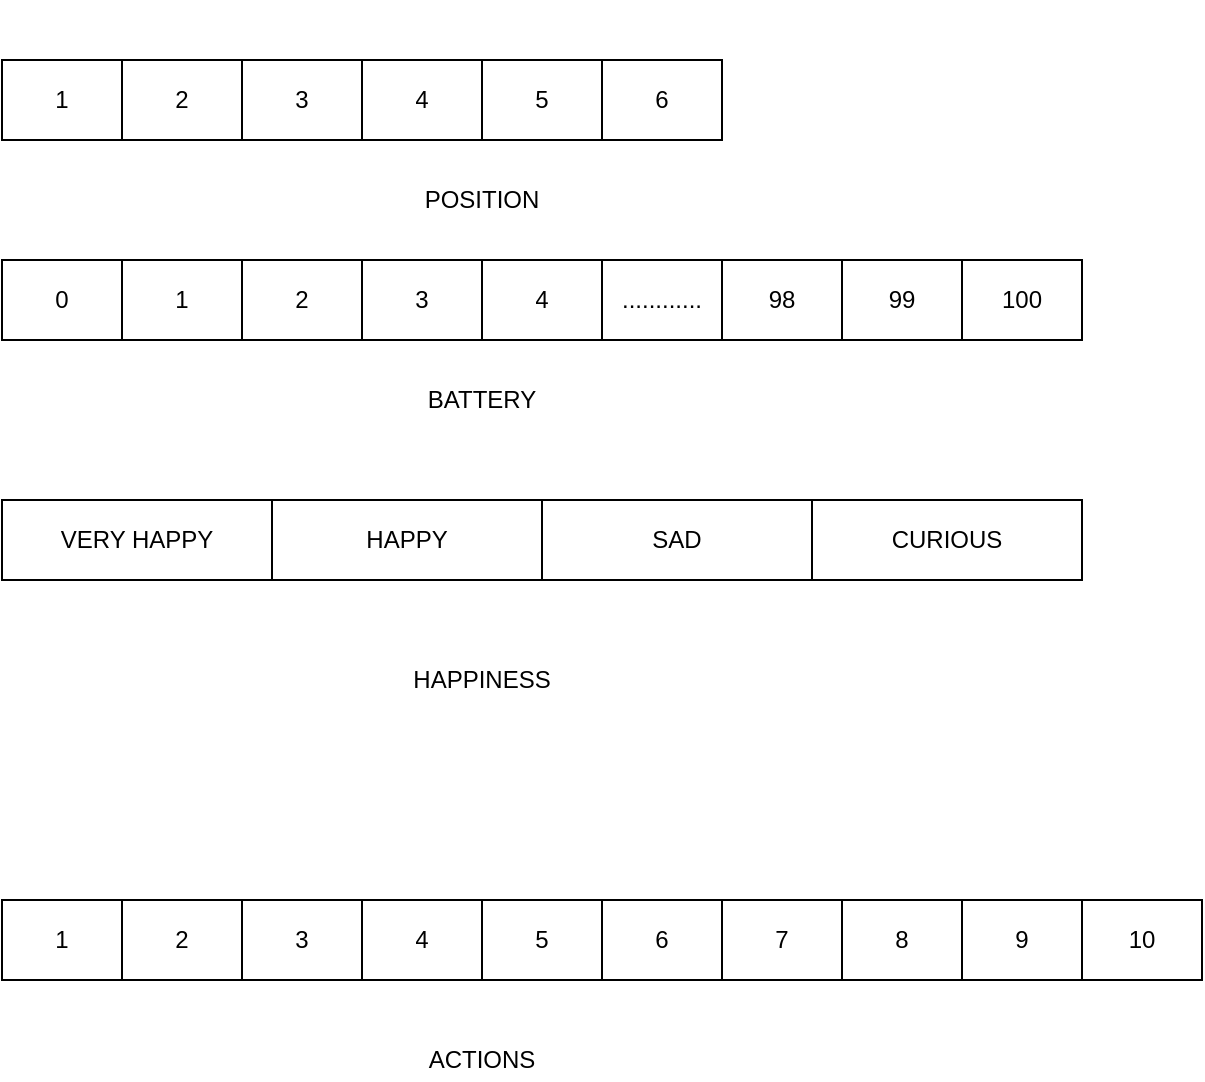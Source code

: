 <mxfile version="13.6.10" type="device"><diagram id="GrS6JXgPWcljFqyrZEsb" name="Page-1"><mxGraphModel dx="1182" dy="732" grid="1" gridSize="10" guides="1" tooltips="1" connect="1" arrows="1" fold="1" page="1" pageScale="1" pageWidth="850" pageHeight="1100" math="0" shadow="0"><root><mxCell id="0"/><mxCell id="1" parent="0"/><mxCell id="DCCDmlfLV9lGw_vtUNlx-1" value="" style="shape=table;html=1;whiteSpace=wrap;startSize=0;container=1;collapsible=0;childLayout=tableLayout;" parent="1" vertex="1"><mxGeometry x="180" y="260" width="360" height="40" as="geometry"/></mxCell><mxCell id="DCCDmlfLV9lGw_vtUNlx-2" value="" style="shape=partialRectangle;html=1;whiteSpace=wrap;collapsible=0;dropTarget=0;pointerEvents=0;fillColor=none;top=0;left=0;bottom=0;right=0;points=[[0,0.5],[1,0.5]];portConstraint=eastwest;" parent="DCCDmlfLV9lGw_vtUNlx-1" vertex="1"><mxGeometry width="360" height="40" as="geometry"/></mxCell><mxCell id="DCCDmlfLV9lGw_vtUNlx-3" value="1" style="shape=partialRectangle;html=1;whiteSpace=wrap;connectable=0;overflow=hidden;fillColor=none;top=0;left=0;bottom=0;right=0;" parent="DCCDmlfLV9lGw_vtUNlx-2" vertex="1"><mxGeometry width="60" height="40" as="geometry"/></mxCell><mxCell id="DCCDmlfLV9lGw_vtUNlx-4" value="2" style="shape=partialRectangle;html=1;whiteSpace=wrap;connectable=0;overflow=hidden;fillColor=none;top=0;left=0;bottom=0;right=0;" parent="DCCDmlfLV9lGw_vtUNlx-2" vertex="1"><mxGeometry x="60" width="60" height="40" as="geometry"/></mxCell><mxCell id="DCCDmlfLV9lGw_vtUNlx-5" value="3" style="shape=partialRectangle;html=1;whiteSpace=wrap;connectable=0;overflow=hidden;fillColor=none;top=0;left=0;bottom=0;right=0;" parent="DCCDmlfLV9lGw_vtUNlx-2" vertex="1"><mxGeometry x="120" width="60" height="40" as="geometry"/></mxCell><mxCell id="DCCDmlfLV9lGw_vtUNlx-6" value="4" style="shape=partialRectangle;html=1;whiteSpace=wrap;connectable=0;overflow=hidden;fillColor=none;top=0;left=0;bottom=0;right=0;" parent="DCCDmlfLV9lGw_vtUNlx-2" vertex="1"><mxGeometry x="180" width="60" height="40" as="geometry"/></mxCell><mxCell id="DCCDmlfLV9lGw_vtUNlx-7" value="5" style="shape=partialRectangle;html=1;whiteSpace=wrap;connectable=0;overflow=hidden;fillColor=none;top=0;left=0;bottom=0;right=0;" parent="DCCDmlfLV9lGw_vtUNlx-2" vertex="1"><mxGeometry x="240" width="60" height="40" as="geometry"/></mxCell><mxCell id="DCCDmlfLV9lGw_vtUNlx-8" value="6" style="shape=partialRectangle;html=1;whiteSpace=wrap;connectable=0;overflow=hidden;fillColor=none;top=0;left=0;bottom=0;right=0;" parent="DCCDmlfLV9lGw_vtUNlx-2" vertex="1"><mxGeometry x="300" width="60" height="40" as="geometry"/></mxCell><mxCell id="DCCDmlfLV9lGw_vtUNlx-11" value="POSITION" style="text;html=1;strokeColor=none;fillColor=none;align=center;verticalAlign=middle;whiteSpace=wrap;rounded=0;" parent="1" vertex="1"><mxGeometry x="400" y="320" width="40" height="20" as="geometry"/></mxCell><mxCell id="DCCDmlfLV9lGw_vtUNlx-22" value="BATTERY" style="text;html=1;strokeColor=none;fillColor=none;align=center;verticalAlign=middle;whiteSpace=wrap;rounded=0;" parent="1" vertex="1"><mxGeometry x="400" y="420" width="40" height="20" as="geometry"/></mxCell><mxCell id="DCCDmlfLV9lGw_vtUNlx-65" value="ACTIONS" style="text;html=1;strokeColor=none;fillColor=none;align=center;verticalAlign=middle;whiteSpace=wrap;rounded=0;" parent="1" vertex="1"><mxGeometry x="400" y="750" width="40" height="20" as="geometry"/></mxCell><mxCell id="DCCDmlfLV9lGw_vtUNlx-78" value="" style="shape=image;html=1;verticalAlign=top;verticalLabelPosition=bottom;labelBackgroundColor=#ffffff;imageAspect=0;aspect=fixed;image=https://cdn3.iconfinder.com/data/icons/materia-halloween-free/24/039_025_cat_black_witch_halloween-128.png" parent="1" vertex="1"><mxGeometry x="184" y="230" width="60" height="60" as="geometry"/></mxCell><mxCell id="DCCDmlfLV9lGw_vtUNlx-53" value="" style="shape=table;html=1;whiteSpace=wrap;startSize=0;container=1;collapsible=0;childLayout=tableLayout;" parent="1" vertex="1"><mxGeometry x="180" y="680" width="600" height="40" as="geometry"/></mxCell><mxCell id="DCCDmlfLV9lGw_vtUNlx-54" value="" style="shape=partialRectangle;html=1;whiteSpace=wrap;collapsible=0;dropTarget=0;pointerEvents=0;fillColor=none;top=0;left=0;bottom=0;right=0;points=[[0,0.5],[1,0.5]];portConstraint=eastwest;" parent="DCCDmlfLV9lGw_vtUNlx-53" vertex="1"><mxGeometry width="600" height="40" as="geometry"/></mxCell><mxCell id="DCCDmlfLV9lGw_vtUNlx-55" value="1" style="shape=partialRectangle;html=1;whiteSpace=wrap;connectable=0;overflow=hidden;fillColor=none;top=0;left=0;bottom=0;right=0;" parent="DCCDmlfLV9lGw_vtUNlx-54" vertex="1"><mxGeometry width="60" height="40" as="geometry"/></mxCell><mxCell id="DCCDmlfLV9lGw_vtUNlx-56" value="2" style="shape=partialRectangle;html=1;whiteSpace=wrap;connectable=0;overflow=hidden;fillColor=none;top=0;left=0;bottom=0;right=0;" parent="DCCDmlfLV9lGw_vtUNlx-54" vertex="1"><mxGeometry x="60" width="60" height="40" as="geometry"/></mxCell><mxCell id="DCCDmlfLV9lGw_vtUNlx-57" value="3" style="shape=partialRectangle;html=1;whiteSpace=wrap;connectable=0;overflow=hidden;fillColor=none;top=0;left=0;bottom=0;right=0;" parent="DCCDmlfLV9lGw_vtUNlx-54" vertex="1"><mxGeometry x="120" width="60" height="40" as="geometry"/></mxCell><mxCell id="DCCDmlfLV9lGw_vtUNlx-58" value="4" style="shape=partialRectangle;html=1;whiteSpace=wrap;connectable=0;overflow=hidden;fillColor=none;top=0;left=0;bottom=0;right=0;" parent="DCCDmlfLV9lGw_vtUNlx-54" vertex="1"><mxGeometry x="180" width="60" height="40" as="geometry"/></mxCell><mxCell id="DCCDmlfLV9lGw_vtUNlx-59" value="5" style="shape=partialRectangle;html=1;whiteSpace=wrap;connectable=0;overflow=hidden;fillColor=none;top=0;left=0;bottom=0;right=0;" parent="DCCDmlfLV9lGw_vtUNlx-54" vertex="1"><mxGeometry x="240" width="60" height="40" as="geometry"/></mxCell><mxCell id="DCCDmlfLV9lGw_vtUNlx-60" value="6" style="shape=partialRectangle;html=1;whiteSpace=wrap;connectable=0;overflow=hidden;fillColor=none;top=0;left=0;bottom=0;right=0;" parent="DCCDmlfLV9lGw_vtUNlx-54" vertex="1"><mxGeometry x="300" width="60" height="40" as="geometry"/></mxCell><mxCell id="DCCDmlfLV9lGw_vtUNlx-61" value="7" style="shape=partialRectangle;html=1;whiteSpace=wrap;connectable=0;overflow=hidden;fillColor=none;top=0;left=0;bottom=0;right=0;" parent="DCCDmlfLV9lGw_vtUNlx-54" vertex="1"><mxGeometry x="360" width="60" height="40" as="geometry"/></mxCell><mxCell id="DCCDmlfLV9lGw_vtUNlx-62" value="8" style="shape=partialRectangle;html=1;whiteSpace=wrap;connectable=0;overflow=hidden;fillColor=none;top=0;left=0;bottom=0;right=0;" parent="DCCDmlfLV9lGw_vtUNlx-54" vertex="1"><mxGeometry x="420" width="60" height="40" as="geometry"/></mxCell><mxCell id="DCCDmlfLV9lGw_vtUNlx-63" value="9" style="shape=partialRectangle;html=1;whiteSpace=wrap;connectable=0;overflow=hidden;fillColor=none;top=0;left=0;bottom=0;right=0;" parent="DCCDmlfLV9lGw_vtUNlx-54" vertex="1"><mxGeometry x="480" width="60" height="40" as="geometry"/></mxCell><mxCell id="DCCDmlfLV9lGw_vtUNlx-64" value="10" style="shape=partialRectangle;html=1;whiteSpace=wrap;connectable=0;overflow=hidden;fillColor=none;top=0;left=0;bottom=0;right=0;" parent="DCCDmlfLV9lGw_vtUNlx-54" vertex="1"><mxGeometry x="540" width="60" height="40" as="geometry"/></mxCell><mxCell id="DCCDmlfLV9lGw_vtUNlx-12" value="" style="shape=table;html=1;whiteSpace=wrap;startSize=0;container=1;collapsible=0;childLayout=tableLayout;" parent="1" vertex="1"><mxGeometry x="180" y="360" width="540" height="40" as="geometry"/></mxCell><mxCell id="DCCDmlfLV9lGw_vtUNlx-13" value="" style="shape=partialRectangle;html=1;whiteSpace=wrap;collapsible=0;dropTarget=0;pointerEvents=0;fillColor=none;top=0;left=0;bottom=0;right=0;points=[[0,0.5],[1,0.5]];portConstraint=eastwest;" parent="DCCDmlfLV9lGw_vtUNlx-12" vertex="1"><mxGeometry width="540" height="40" as="geometry"/></mxCell><mxCell id="GCSqm5QtKt5NKlMwiYs--2" value="0" style="shape=partialRectangle;html=1;whiteSpace=wrap;connectable=0;overflow=hidden;fillColor=none;top=0;left=0;bottom=0;right=0;" vertex="1" parent="DCCDmlfLV9lGw_vtUNlx-13"><mxGeometry width="60" height="40" as="geometry"/></mxCell><mxCell id="DCCDmlfLV9lGw_vtUNlx-14" value="1" style="shape=partialRectangle;html=1;whiteSpace=wrap;connectable=0;overflow=hidden;fillColor=none;top=0;left=0;bottom=0;right=0;" parent="DCCDmlfLV9lGw_vtUNlx-13" vertex="1"><mxGeometry x="60" width="60" height="40" as="geometry"/></mxCell><mxCell id="DCCDmlfLV9lGw_vtUNlx-15" value="2" style="shape=partialRectangle;html=1;whiteSpace=wrap;connectable=0;overflow=hidden;fillColor=none;top=0;left=0;bottom=0;right=0;" parent="DCCDmlfLV9lGw_vtUNlx-13" vertex="1"><mxGeometry x="120" width="60" height="40" as="geometry"/></mxCell><mxCell id="DCCDmlfLV9lGw_vtUNlx-16" value="3" style="shape=partialRectangle;html=1;whiteSpace=wrap;connectable=0;overflow=hidden;fillColor=none;top=0;left=0;bottom=0;right=0;" parent="DCCDmlfLV9lGw_vtUNlx-13" vertex="1"><mxGeometry x="180" width="60" height="40" as="geometry"/></mxCell><mxCell id="DCCDmlfLV9lGw_vtUNlx-17" value="4" style="shape=partialRectangle;html=1;whiteSpace=wrap;connectable=0;overflow=hidden;fillColor=none;top=0;left=0;bottom=0;right=0;" parent="DCCDmlfLV9lGw_vtUNlx-13" vertex="1"><mxGeometry x="240" width="60" height="40" as="geometry"/></mxCell><mxCell id="DCCDmlfLV9lGw_vtUNlx-18" value="............" style="shape=partialRectangle;html=1;whiteSpace=wrap;connectable=0;overflow=hidden;fillColor=none;top=0;left=0;bottom=0;right=0;" parent="DCCDmlfLV9lGw_vtUNlx-13" vertex="1"><mxGeometry x="300" width="60" height="40" as="geometry"/></mxCell><mxCell id="DCCDmlfLV9lGw_vtUNlx-19" value="98" style="shape=partialRectangle;html=1;whiteSpace=wrap;connectable=0;overflow=hidden;fillColor=none;top=0;left=0;bottom=0;right=0;" parent="DCCDmlfLV9lGw_vtUNlx-13" vertex="1"><mxGeometry x="360" width="60" height="40" as="geometry"/></mxCell><mxCell id="DCCDmlfLV9lGw_vtUNlx-20" value="99" style="shape=partialRectangle;html=1;whiteSpace=wrap;connectable=0;overflow=hidden;fillColor=none;top=0;left=0;bottom=0;right=0;" parent="DCCDmlfLV9lGw_vtUNlx-13" vertex="1"><mxGeometry x="420" width="60" height="40" as="geometry"/></mxCell><mxCell id="DCCDmlfLV9lGw_vtUNlx-21" value="100" style="shape=partialRectangle;html=1;whiteSpace=wrap;connectable=0;overflow=hidden;fillColor=none;top=0;left=0;bottom=0;right=0;" parent="DCCDmlfLV9lGw_vtUNlx-13" vertex="1"><mxGeometry x="480" width="60" height="40" as="geometry"/></mxCell><mxCell id="GCSqm5QtKt5NKlMwiYs--3" value="" style="shape=table;html=1;whiteSpace=wrap;startSize=0;container=1;collapsible=0;childLayout=tableLayout;" vertex="1" parent="1"><mxGeometry x="180" y="480" width="540" height="40" as="geometry"/></mxCell><mxCell id="GCSqm5QtKt5NKlMwiYs--4" value="" style="shape=partialRectangle;html=1;whiteSpace=wrap;collapsible=0;dropTarget=0;pointerEvents=0;fillColor=none;top=0;left=0;bottom=0;right=0;points=[[0,0.5],[1,0.5]];portConstraint=eastwest;" vertex="1" parent="GCSqm5QtKt5NKlMwiYs--3"><mxGeometry width="540" height="40" as="geometry"/></mxCell><mxCell id="GCSqm5QtKt5NKlMwiYs--5" value="VERY HAPPY" style="shape=partialRectangle;html=1;whiteSpace=wrap;connectable=0;fillColor=none;top=0;left=0;bottom=0;right=0;overflow=hidden;" vertex="1" parent="GCSqm5QtKt5NKlMwiYs--4"><mxGeometry width="135" height="40" as="geometry"/></mxCell><mxCell id="GCSqm5QtKt5NKlMwiYs--6" value="HAPPY" style="shape=partialRectangle;html=1;whiteSpace=wrap;connectable=0;fillColor=none;top=0;left=0;bottom=0;right=0;overflow=hidden;" vertex="1" parent="GCSqm5QtKt5NKlMwiYs--4"><mxGeometry x="135" width="135" height="40" as="geometry"/></mxCell><mxCell id="GCSqm5QtKt5NKlMwiYs--7" value="SAD" style="shape=partialRectangle;html=1;whiteSpace=wrap;connectable=0;fillColor=none;top=0;left=0;bottom=0;right=0;overflow=hidden;" vertex="1" parent="GCSqm5QtKt5NKlMwiYs--4"><mxGeometry x="270" width="135" height="40" as="geometry"/></mxCell><mxCell id="GCSqm5QtKt5NKlMwiYs--16" value="CURIOUS" style="shape=partialRectangle;html=1;whiteSpace=wrap;connectable=0;fillColor=none;top=0;left=0;bottom=0;right=0;overflow=hidden;" vertex="1" parent="GCSqm5QtKt5NKlMwiYs--4"><mxGeometry x="405" width="135" height="40" as="geometry"/></mxCell><mxCell id="GCSqm5QtKt5NKlMwiYs--17" value="HAPPINESS" style="text;html=1;strokeColor=none;fillColor=none;align=center;verticalAlign=middle;whiteSpace=wrap;rounded=0;" vertex="1" parent="1"><mxGeometry x="400" y="560" width="40" height="20" as="geometry"/></mxCell></root></mxGraphModel></diagram></mxfile>